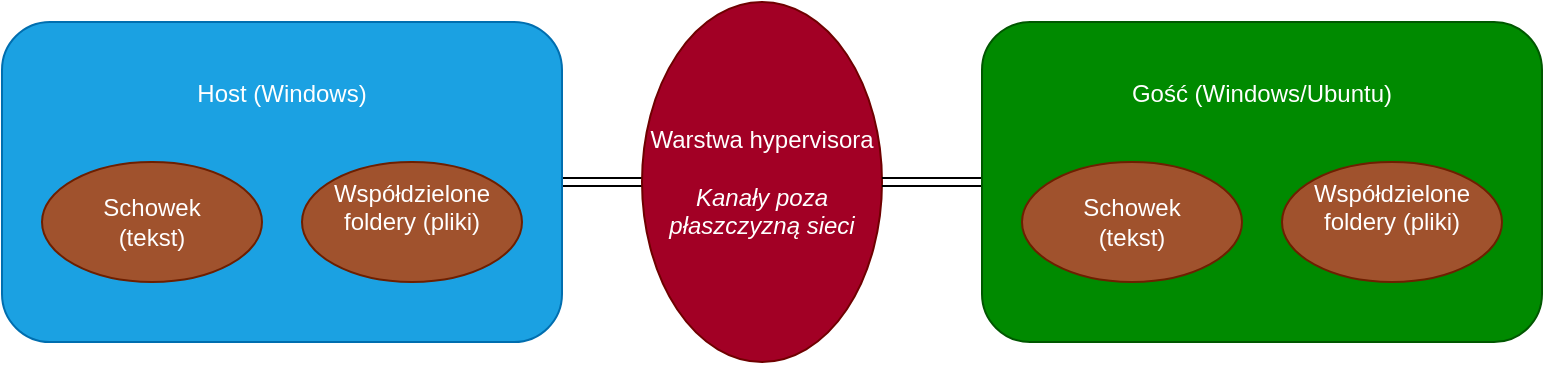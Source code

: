<mxfile version="28.0.4">
  <diagram name="Page-1" id="Vp0BlUAL8hpzOHeOrN3Z">
    <mxGraphModel dx="1247" dy="938" grid="1" gridSize="10" guides="1" tooltips="1" connect="1" arrows="1" fold="1" page="1" pageScale="1" pageWidth="850" pageHeight="1100" math="0" shadow="0">
      <root>
        <mxCell id="0" />
        <mxCell id="1" parent="0" />
        <mxCell id="5wF4fv0J0af5MoTNE0AJ-10" value="" style="edgeStyle=orthogonalEdgeStyle;rounded=0;orthogonalLoop=1;jettySize=auto;html=1;shape=link;" parent="1" source="5wF4fv0J0af5MoTNE0AJ-1" target="5wF4fv0J0af5MoTNE0AJ-5" edge="1">
          <mxGeometry relative="1" as="geometry" />
        </mxCell>
        <mxCell id="5wF4fv0J0af5MoTNE0AJ-1" value="&lt;div&gt;Host (Windows)&lt;/div&gt;" style="rounded=1;whiteSpace=wrap;html=1;verticalAlign=top;spacingTop=22;fillColor=#1ba1e2;fontColor=#ffffff;strokeColor=#006EAF;" parent="1" vertex="1">
          <mxGeometry x="60" y="200" width="280" height="160" as="geometry" />
        </mxCell>
        <mxCell id="5wF4fv0J0af5MoTNE0AJ-2" value="&lt;div&gt;Schowek&lt;/div&gt;&lt;div&gt;(tekst)&lt;/div&gt;" style="ellipse;whiteSpace=wrap;html=1;fillColor=#a0522d;fontColor=#ffffff;strokeColor=#6D1F00;" parent="1" vertex="1">
          <mxGeometry x="80" y="270" width="110" height="60" as="geometry" />
        </mxCell>
        <mxCell id="5wF4fv0J0af5MoTNE0AJ-3" value="&#xa;Współdzielone foldery (pliki)&#xa;&#xa;" style="ellipse;whiteSpace=wrap;html=1;fillColor=#a0522d;fontColor=#ffffff;strokeColor=#6D1F00;" parent="1" vertex="1">
          <mxGeometry x="210" y="270" width="110" height="60" as="geometry" />
        </mxCell>
        <mxCell id="5wF4fv0J0af5MoTNE0AJ-5" value="&lt;div&gt;Warstwa hypervisora&lt;/div&gt;&lt;div&gt;&lt;br&gt;&lt;/div&gt;&lt;div&gt;&lt;i&gt;Kanały poza płaszczyzną sieci&lt;/i&gt;&lt;/div&gt;" style="ellipse;whiteSpace=wrap;html=1;fillColor=#a20025;fontColor=#ffffff;strokeColor=#6F0000;" parent="1" vertex="1">
          <mxGeometry x="380" y="190" width="120" height="180" as="geometry" />
        </mxCell>
        <mxCell id="5wF4fv0J0af5MoTNE0AJ-12" value="" style="edgeStyle=orthogonalEdgeStyle;rounded=0;orthogonalLoop=1;jettySize=auto;html=1;shape=link;" parent="1" source="5wF4fv0J0af5MoTNE0AJ-7" target="5wF4fv0J0af5MoTNE0AJ-5" edge="1">
          <mxGeometry relative="1" as="geometry" />
        </mxCell>
        <mxCell id="5wF4fv0J0af5MoTNE0AJ-7" value="&lt;div&gt;Gość (Windows/Ubuntu)&lt;/div&gt;" style="rounded=1;whiteSpace=wrap;html=1;verticalAlign=top;spacingTop=22;fillColor=#008a00;fontColor=#ffffff;strokeColor=#005700;" parent="1" vertex="1">
          <mxGeometry x="550" y="200" width="280" height="160" as="geometry" />
        </mxCell>
        <mxCell id="5wF4fv0J0af5MoTNE0AJ-8" value="&lt;div&gt;Schowek&lt;/div&gt;&lt;div&gt;(tekst)&lt;/div&gt;" style="ellipse;whiteSpace=wrap;html=1;fillColor=#a0522d;fontColor=#ffffff;strokeColor=#6D1F00;" parent="1" vertex="1">
          <mxGeometry x="570" y="270" width="110" height="60" as="geometry" />
        </mxCell>
        <mxCell id="5wF4fv0J0af5MoTNE0AJ-9" value="&#xa;Współdzielone foldery (pliki)&#xa;&#xa;" style="ellipse;whiteSpace=wrap;html=1;fillColor=#a0522d;fontColor=#ffffff;strokeColor=#6D1F00;" parent="1" vertex="1">
          <mxGeometry x="700" y="270" width="110" height="60" as="geometry" />
        </mxCell>
      </root>
    </mxGraphModel>
  </diagram>
</mxfile>
